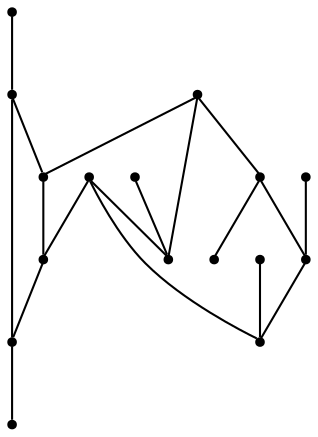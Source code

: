 graph {
  node [shape=point,comment="{\"directed\":false,\"doi\":\"10.1007/978-3-030-68766-3_14\",\"figure\":\"1 (1)\"}"]

  v0 [pos="670.0492481876432,416.48263422254405"]
  v1 [pos="670.0483897440043,299.7977916921995"]
  v2 [pos="603.3719595116465,374.80983953392604"]
  v3 [pos="603.3711010680075,299.7977916921995"]
  v4 [pos="570.0324567300092,399.81249894488275"]
  v5 [pos="586.7009204553694,499.8266339088206"]
  v6 [pos="586.7017788990083,466.4889664724442"]
  v7 [pos="570.0333151736481,416.48263422254405"]
  v8 [pos="503.35517600256463,433.1507346957772"]
  v9 [pos="536.6946708356497,324.8022315570309"]
  v10 [pos="536.6938203405631,299.7977916921995"]
  v11 [pos="470.0165316645663,299.7977916921995"]
  v12 [pos="436.6778873265679,349.8051453185411"]
  v13 [pos="436.67872192455013,374.80983953392604"]
  v14 [pos="403.3400775865518,324.8022315570309"]
  v15 [pos="403.3392429885695,299.7977916921995"]

  v0 -- v1 [id="-1",pos="670.0492481876432,416.48263422254405 670.0483897440043,299.7977916921995 670.0483897440043,299.7977916921995 670.0483897440043,299.7977916921995"]
  v12 -- v14 [id="-2",pos="436.6778873265679,349.8051453185411 403.3392668342261,349.8051453185411 403.3392668342261,349.8051453185411 403.3392668342261,349.8051453185411 403.3400775865518,324.8022315570309 403.3400775865518,324.8022315570309 403.3400775865518,324.8022315570309"]
  v14 -- v9 [id="-3",pos="403.3400775865518,324.8022315570309 536.6946708356497,324.8022315570309 536.6946708356497,324.8022315570309 536.6946708356497,324.8022315570309"]
  v15 -- v14 [id="-4",pos="403.3392429885695,299.7977916921995 403.3400775865518,324.8022315570309 403.3400775865518,324.8022315570309 403.3400775865518,324.8022315570309"]
  v13 -- v8 [id="-5",pos="436.67872192455013,374.80983953392604 436.6778793780157,433.1507346957772 436.6778793780157,433.1507346957772 436.6778793780157,433.1507346957772 503.35517600256463,433.1507346957772 503.35517600256463,433.1507346957772 503.35517600256463,433.1507346957772"]
  v13 -- v12 [id="-6",pos="436.67872192455013,374.80983953392604 436.6778873265679,349.8051453185411 436.6778873265679,349.8051453185411 436.6778873265679,349.8051453185411"]
  v12 -- v11 [id="-7",pos="436.6778873265679,349.8051453185411 470.0165555102229,349.8051453185411 470.0165555102229,349.8051453185411 470.0165555102229,349.8051453185411 470.0165316645663,299.7977916921995 470.0165316645663,299.7977916921995 470.0165316645663,299.7977916921995"]
  v6 -- v8 [id="-8",pos="586.7017788990083,466.4889664724442 503.35516805401244,466.4889704466716 503.35516805401244,466.4889704466716 503.35516805401244,466.4889704466716 503.35517600256463,433.1507346957772 503.35517600256463,433.1507346957772 503.35517600256463,433.1507346957772"]
  v6 -- v0 [id="-9",pos="586.7017788990083,466.4889664724442 670.0483897440043,466.4889704466716 670.0483897440043,466.4889704466716 670.0483897440043,466.4889704466716 670.0492481876432,416.48263422254405 670.0492481876432,416.48263422254405 670.0492481876432,416.48263422254405"]
  v4 -- v9 [id="-10",pos="570.0324567300092,399.81249894488275 536.6938759804285,399.81249894488275 536.6938759804285,399.81249894488275 536.6938759804285,399.81249894488275 536.6946708356497,324.8022315570309 536.6946708356497,324.8022315570309 536.6946708356497,324.8022315570309"]
  v8 -- v7 [id="-11",pos="503.35517600256463,433.1507346957772 570.0324567300092,433.1507346957772 570.0324567300092,433.1507346957772 570.0324567300092,433.1507346957772 570.0333151736481,416.48263422254405 570.0333151736481,416.48263422254405 570.0333151736481,416.48263422254405"]
  v13 -- v2 [id="-12",pos="436.67872192455013,374.80983953392604 603.3719595116465,374.80983953392604 603.3719595116465,374.80983953392604 603.3719595116465,374.80983953392604"]
  v4 -- v7 [id="-13",pos="570.0324567300092,399.81249894488275 570.0333151736481,416.48263422254405 570.0333151736481,416.48263422254405 570.0333151736481,416.48263422254405"]
  v7 -- v0 [id="-14",pos="570.0333151736481,416.48263422254405 670.0492481876432,416.48263422254405 670.0492481876432,416.48263422254405 670.0492481876432,416.48263422254405"]
  v5 -- v6 [id="-15",pos="586.7009204553694,499.8266339088206 586.7017788990083,466.4889664724442 586.7017788990083,466.4889664724442 586.7017788990083,466.4889664724442"]
  v4 -- v2 [id="-16",pos="570.0324567300092,399.81249894488275 603.3711010680075,399.81249894488275 603.3711010680075,399.81249894488275 603.3711010680075,399.81249894488275 603.3719595116465,374.80983953392604 603.3719595116465,374.80983953392604 603.3719595116465,374.80983953392604"]
  v3 -- v2 [id="-17",pos="603.3711010680075,299.7977916921995 603.3719595116465,374.80983953392604 603.3719595116465,374.80983953392604 603.3719595116465,374.80983953392604"]
  v10 -- v9 [id="-18",pos="536.6938203405631,299.7977916921995 536.6946708356497,324.8022315570309 536.6946708356497,324.8022315570309 536.6946708356497,324.8022315570309"]
}